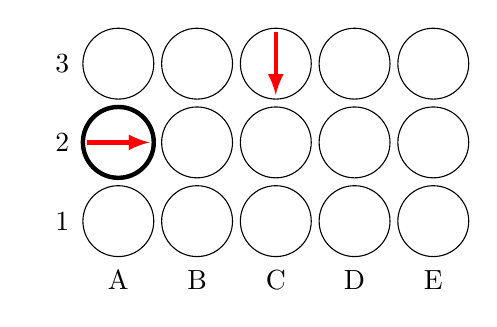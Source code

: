 \tikzstyle{line} = [draw, ultra thick]
\tikzstyle{arrow} = [->,>=latex, red,ultra thick]
\begin{tikzpicture}

% Start
\draw[ultra thick] (1.5,2.5) circle (0.45);

% Grille
\foreach \x in {1,...,5}{
  \foreach \y in {1,...,3}{
    \draw (\x+0.5,\y+0.5) circle (0.45);
  }
}

%\draw[step=1.0, black] (1,1) grid (6,4);

% Labels
\foreach \x/\L in {1/A, 2/B, 3/C, 4/D, 5/E}{
  \node[below] at (\x+0.5,1) {\L};
}
\foreach \y/\L in {1/1,2/2,3/3}{
  \node[left] at (1,\y+0.5) {\L};
}

% %%%%%%%%%%%%%%%%%%%%%%%%%%%%

\draw[arrow] (1.1,2.5)--++(0.8,0);
\draw[arrow] (3.5,3.9)--++(0,-0.8);

%\draw[line, red] (5.2,1.2)--++(0.6,0.6);
%\draw[line, red] (5.2,1.8)--++(0.6,-0.6);

%\draw[arrow,thick,blue]  (1.1,2.4)--++(2.2,0)--++(0,1.25);
%\draw[arrow,thick,blue]  (3.7,3.6)--++(0,-2.1)--++(1.7,0);

%%%%%%%%%%%%%%%%%%%%%%%%%%%%
\end{tikzpicture}